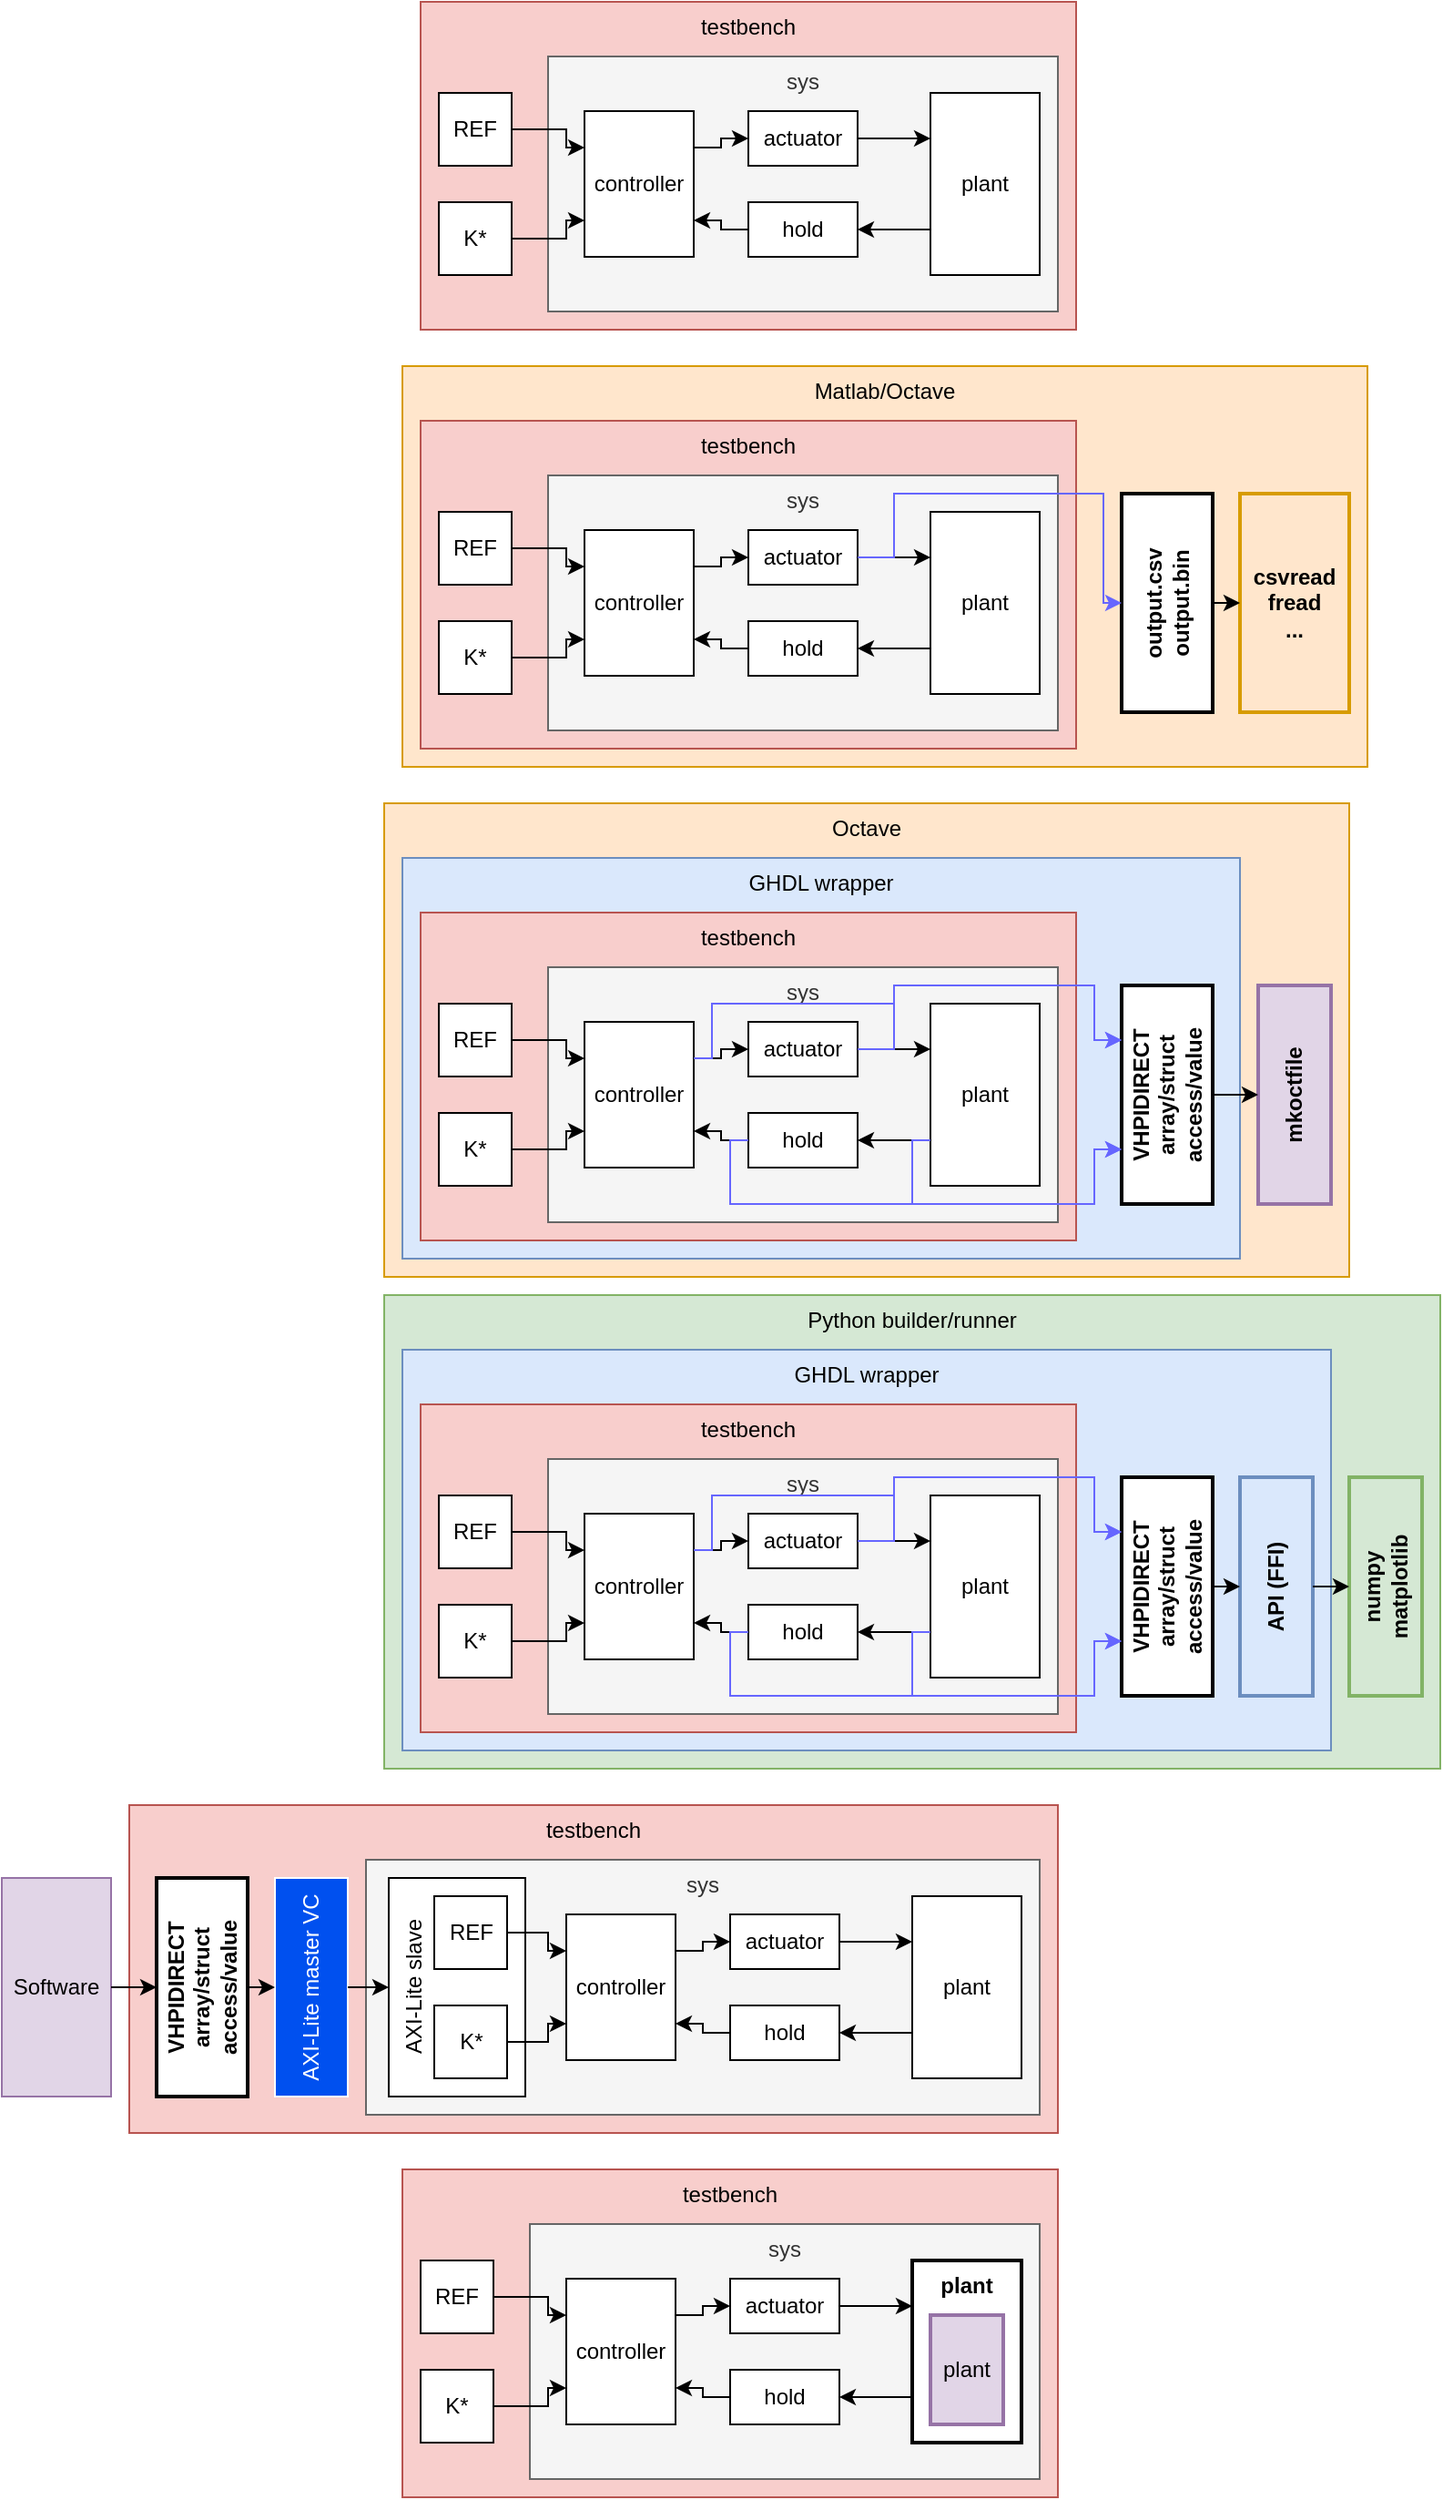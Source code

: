 <mxfile version="13.5.7" type="device"><diagram id="fZmHwKlWuohWxSdvUT6_" name="Page-1"><mxGraphModel dx="1278" dy="948" grid="1" gridSize="10" guides="1" tooltips="1" connect="1" arrows="1" fold="1" page="1" pageScale="1" pageWidth="3300" pageHeight="4681" math="0" shadow="0"><root><mxCell id="0"/><mxCell id="1" parent="0"/><mxCell id="C1Yb68IdnfB-4pgt3p5I-60" value="Python builder/runner" style="rounded=0;whiteSpace=wrap;html=1;verticalAlign=top;fillColor=#d5e8d4;strokeColor=#82b366;" vertex="1" parent="1"><mxGeometry x="750" y="1410" width="580" height="260" as="geometry"/></mxCell><mxCell id="C1Yb68IdnfB-4pgt3p5I-118" value="GHDL wrapper" style="rounded=0;whiteSpace=wrap;html=1;verticalAlign=top;strokeColor=#6c8ebf;fillColor=#dae8fc;" vertex="1" parent="1"><mxGeometry x="760" y="1440" width="510" height="220" as="geometry"/></mxCell><mxCell id="C1Yb68IdnfB-4pgt3p5I-93" value="Octave" style="rounded=0;whiteSpace=wrap;html=1;verticalAlign=top;fillColor=#ffe6cc;strokeColor=#d79b00;" vertex="1" parent="1"><mxGeometry x="750" y="1140" width="530" height="260" as="geometry"/></mxCell><mxCell id="C1Yb68IdnfB-4pgt3p5I-117" value="GHDL wrapper" style="rounded=0;whiteSpace=wrap;html=1;verticalAlign=top;strokeColor=#6c8ebf;fillColor=#dae8fc;" vertex="1" parent="1"><mxGeometry x="760" y="1170" width="460" height="220" as="geometry"/></mxCell><mxCell id="C1Yb68IdnfB-4pgt3p5I-87" value="Matlab/Octave" style="rounded=0;whiteSpace=wrap;html=1;verticalAlign=top;fillColor=#ffe6cc;strokeColor=#d79b00;" vertex="1" parent="1"><mxGeometry x="760" y="900" width="530" height="220" as="geometry"/></mxCell><mxCell id="C1Yb68IdnfB-4pgt3p5I-21" value="testbench" style="rounded=0;whiteSpace=wrap;html=1;verticalAlign=top;fillColor=#f8cecc;strokeColor=#b85450;" vertex="1" parent="1"><mxGeometry x="610" y="1690" width="510" height="180" as="geometry"/></mxCell><mxCell id="C1Yb68IdnfB-4pgt3p5I-22" value="sys" style="rounded=0;whiteSpace=wrap;html=1;verticalAlign=top;fillColor=#f5f5f5;strokeColor=#666666;fontColor=#333333;" vertex="1" parent="1"><mxGeometry x="740" y="1720" width="370" height="140" as="geometry"/></mxCell><mxCell id="C1Yb68IdnfB-4pgt3p5I-39" value="AXI-Lite slave" style="rounded=0;whiteSpace=wrap;html=1;verticalAlign=top;rotation=-90;" vertex="1" parent="1"><mxGeometry x="730" y="1752.5" width="120" height="75" as="geometry"/></mxCell><mxCell id="LboOUNljfXC77hgg5F2r-2" value="testbench" style="rounded=0;whiteSpace=wrap;html=1;verticalAlign=top;fillColor=#f8cecc;strokeColor=#b85450;" parent="1" vertex="1"><mxGeometry x="770" y="700" width="360" height="180" as="geometry"/></mxCell><mxCell id="LboOUNljfXC77hgg5F2r-1" value="sys" style="rounded=0;whiteSpace=wrap;html=1;verticalAlign=top;fillColor=#f5f5f5;strokeColor=#666666;fontColor=#333333;" parent="1" vertex="1"><mxGeometry x="840" y="730" width="280" height="140" as="geometry"/></mxCell><mxCell id="zNahxowcO4kglSPRLl7c-1" value="actuator" style="rounded=0;whiteSpace=wrap;html=1;verticalAlign=middle;" parent="1" vertex="1"><mxGeometry x="950" y="760" width="60" height="30" as="geometry"/></mxCell><mxCell id="zNahxowcO4kglSPRLl7c-2" value="hold" style="rounded=0;whiteSpace=wrap;html=1;verticalAlign=middle;" parent="1" vertex="1"><mxGeometry x="950" y="810" width="60" height="30" as="geometry"/></mxCell><mxCell id="zNahxowcO4kglSPRLl7c-3" value="plant" style="rounded=0;whiteSpace=wrap;html=1;verticalAlign=middle;" parent="1" vertex="1"><mxGeometry x="1050" y="750" width="60" height="100" as="geometry"/></mxCell><mxCell id="zNahxowcO4kglSPRLl7c-4" value="controller" style="rounded=0;whiteSpace=wrap;html=1;verticalAlign=middle;" parent="1" vertex="1"><mxGeometry x="860" y="760" width="60" height="80" as="geometry"/></mxCell><mxCell id="zNahxowcO4kglSPRLl7c-5" value="" style="endArrow=classic;html=1;fontColor=#000000;exitX=1;exitY=0.25;exitDx=0;exitDy=0;entryX=0;entryY=0.5;entryDx=0;entryDy=0;strokeColor=#000000;rounded=0;edgeStyle=orthogonalEdgeStyle;" parent="1" source="zNahxowcO4kglSPRLl7c-4" target="zNahxowcO4kglSPRLl7c-1" edge="1"><mxGeometry width="50" height="50" relative="1" as="geometry"><mxPoint x="710" y="985" as="sourcePoint"/><mxPoint x="672" y="985" as="targetPoint"/></mxGeometry></mxCell><mxCell id="zNahxowcO4kglSPRLl7c-6" value="" style="endArrow=classic;html=1;fontColor=#000000;exitX=0;exitY=0.5;exitDx=0;exitDy=0;entryX=1;entryY=0.75;entryDx=0;entryDy=0;strokeColor=#000000;edgeStyle=orthogonalEdgeStyle;rounded=0;" parent="1" source="zNahxowcO4kglSPRLl7c-2" target="zNahxowcO4kglSPRLl7c-4" edge="1"><mxGeometry width="50" height="50" relative="1" as="geometry"><mxPoint x="939" y="795" as="sourcePoint"/><mxPoint x="960" y="790" as="targetPoint"/></mxGeometry></mxCell><mxCell id="zNahxowcO4kglSPRLl7c-7" value="" style="endArrow=classic;html=1;fontColor=#000000;exitX=1;exitY=0.5;exitDx=0;exitDy=0;entryX=0;entryY=0.25;entryDx=0;entryDy=0;strokeColor=#000000;rounded=0;edgeStyle=orthogonalEdgeStyle;" parent="1" source="zNahxowcO4kglSPRLl7c-1" target="zNahxowcO4kglSPRLl7c-3" edge="1"><mxGeometry width="50" height="50" relative="1" as="geometry"><mxPoint x="960" y="850" as="sourcePoint"/><mxPoint x="939" y="845" as="targetPoint"/></mxGeometry></mxCell><mxCell id="zNahxowcO4kglSPRLl7c-8" value="" style="endArrow=classic;html=1;fontColor=#000000;exitX=0;exitY=0.75;exitDx=0;exitDy=0;entryX=1;entryY=0.5;entryDx=0;entryDy=0;strokeColor=#000000;rounded=0;edgeStyle=orthogonalEdgeStyle;" parent="1" source="zNahxowcO4kglSPRLl7c-3" target="zNahxowcO4kglSPRLl7c-2" edge="1"><mxGeometry width="50" height="50" relative="1" as="geometry"><mxPoint x="1039" y="790" as="sourcePoint"/><mxPoint x="1059" y="795" as="targetPoint"/></mxGeometry></mxCell><mxCell id="zNahxowcO4kglSPRLl7c-9" value="REF" style="rounded=0;whiteSpace=wrap;html=1;verticalAlign=middle;" parent="1" vertex="1"><mxGeometry x="780" y="750" width="40" height="40" as="geometry"/></mxCell><mxCell id="zNahxowcO4kglSPRLl7c-10" value="" style="endArrow=classic;html=1;fontColor=#000000;exitX=1;exitY=0.5;exitDx=0;exitDy=0;entryX=0;entryY=0.25;entryDx=0;entryDy=0;strokeColor=#000000;edgeStyle=orthogonalEdgeStyle;rounded=0;" parent="1" source="zNahxowcO4kglSPRLl7c-9" target="zNahxowcO4kglSPRLl7c-4" edge="1"><mxGeometry width="50" height="50" relative="1" as="geometry"><mxPoint x="939" y="795" as="sourcePoint"/><mxPoint x="960" y="790" as="targetPoint"/><Array as="points"><mxPoint x="850" y="770"/><mxPoint x="850" y="780"/></Array></mxGeometry></mxCell><mxCell id="C1Yb68IdnfB-4pgt3p5I-1" value="K*" style="rounded=0;whiteSpace=wrap;html=1;verticalAlign=middle;" vertex="1" parent="1"><mxGeometry x="780" y="810" width="40" height="40" as="geometry"/></mxCell><mxCell id="C1Yb68IdnfB-4pgt3p5I-2" value="" style="endArrow=classic;html=1;fontColor=#000000;exitX=1;exitY=0.5;exitDx=0;exitDy=0;entryX=0;entryY=0.75;entryDx=0;entryDy=0;strokeColor=#000000;edgeStyle=orthogonalEdgeStyle;rounded=0;" edge="1" parent="1" source="C1Yb68IdnfB-4pgt3p5I-1" target="zNahxowcO4kglSPRLl7c-4"><mxGeometry width="50" height="50" relative="1" as="geometry"><mxPoint x="850.0" y="775" as="sourcePoint"/><mxPoint x="870.0" y="790" as="targetPoint"/><Array as="points"><mxPoint x="850" y="830"/><mxPoint x="850" y="820"/></Array></mxGeometry></mxCell><mxCell id="C1Yb68IdnfB-4pgt3p5I-4" value="testbench" style="rounded=0;whiteSpace=wrap;html=1;verticalAlign=top;fillColor=#f8cecc;strokeColor=#b85450;" vertex="1" parent="1"><mxGeometry x="760" y="1890" width="360" height="180" as="geometry"/></mxCell><mxCell id="C1Yb68IdnfB-4pgt3p5I-5" value="sys" style="rounded=0;whiteSpace=wrap;html=1;verticalAlign=top;fillColor=#f5f5f5;strokeColor=#666666;fontColor=#333333;" vertex="1" parent="1"><mxGeometry x="830" y="1920" width="280" height="140" as="geometry"/></mxCell><mxCell id="C1Yb68IdnfB-4pgt3p5I-6" value="actuator" style="rounded=0;whiteSpace=wrap;html=1;verticalAlign=middle;" vertex="1" parent="1"><mxGeometry x="940" y="1950" width="60" height="30" as="geometry"/></mxCell><mxCell id="C1Yb68IdnfB-4pgt3p5I-7" value="hold" style="rounded=0;whiteSpace=wrap;html=1;verticalAlign=middle;" vertex="1" parent="1"><mxGeometry x="940" y="2000" width="60" height="30" as="geometry"/></mxCell><mxCell id="C1Yb68IdnfB-4pgt3p5I-8" value="plant" style="rounded=0;whiteSpace=wrap;html=1;verticalAlign=top;strokeWidth=2;fontStyle=1" vertex="1" parent="1"><mxGeometry x="1040" y="1940" width="60" height="100" as="geometry"/></mxCell><mxCell id="C1Yb68IdnfB-4pgt3p5I-9" value="controller" style="rounded=0;whiteSpace=wrap;html=1;verticalAlign=middle;" vertex="1" parent="1"><mxGeometry x="850" y="1950" width="60" height="80" as="geometry"/></mxCell><mxCell id="C1Yb68IdnfB-4pgt3p5I-10" value="" style="endArrow=classic;html=1;fontColor=#000000;exitX=1;exitY=0.25;exitDx=0;exitDy=0;entryX=0;entryY=0.5;entryDx=0;entryDy=0;strokeColor=#000000;rounded=0;edgeStyle=orthogonalEdgeStyle;" edge="1" parent="1" source="C1Yb68IdnfB-4pgt3p5I-9" target="C1Yb68IdnfB-4pgt3p5I-6"><mxGeometry width="50" height="50" relative="1" as="geometry"><mxPoint x="700" y="2175" as="sourcePoint"/><mxPoint x="662" y="2175" as="targetPoint"/></mxGeometry></mxCell><mxCell id="C1Yb68IdnfB-4pgt3p5I-11" value="" style="endArrow=classic;html=1;fontColor=#000000;exitX=0;exitY=0.5;exitDx=0;exitDy=0;entryX=1;entryY=0.75;entryDx=0;entryDy=0;strokeColor=#000000;edgeStyle=orthogonalEdgeStyle;rounded=0;" edge="1" parent="1" source="C1Yb68IdnfB-4pgt3p5I-7" target="C1Yb68IdnfB-4pgt3p5I-9"><mxGeometry width="50" height="50" relative="1" as="geometry"><mxPoint x="929" y="1985" as="sourcePoint"/><mxPoint x="950" y="1980" as="targetPoint"/></mxGeometry></mxCell><mxCell id="C1Yb68IdnfB-4pgt3p5I-12" value="" style="endArrow=classic;html=1;fontColor=#000000;exitX=1;exitY=0.5;exitDx=0;exitDy=0;entryX=0;entryY=0.25;entryDx=0;entryDy=0;strokeColor=#000000;rounded=0;" edge="1" parent="1" source="C1Yb68IdnfB-4pgt3p5I-6" target="C1Yb68IdnfB-4pgt3p5I-8"><mxGeometry width="50" height="50" relative="1" as="geometry"><mxPoint x="950" y="2040" as="sourcePoint"/><mxPoint x="929" y="2035" as="targetPoint"/></mxGeometry></mxCell><mxCell id="C1Yb68IdnfB-4pgt3p5I-13" value="" style="endArrow=classic;html=1;fontColor=#000000;exitX=0;exitY=0.75;exitDx=0;exitDy=0;entryX=1;entryY=0.5;entryDx=0;entryDy=0;strokeColor=#000000;rounded=0;" edge="1" parent="1" source="C1Yb68IdnfB-4pgt3p5I-8" target="C1Yb68IdnfB-4pgt3p5I-7"><mxGeometry width="50" height="50" relative="1" as="geometry"><mxPoint x="1029" y="1980" as="sourcePoint"/><mxPoint x="1049" y="1985" as="targetPoint"/></mxGeometry></mxCell><mxCell id="C1Yb68IdnfB-4pgt3p5I-14" value="REF" style="rounded=0;whiteSpace=wrap;html=1;verticalAlign=middle;" vertex="1" parent="1"><mxGeometry x="770" y="1940" width="40" height="40" as="geometry"/></mxCell><mxCell id="C1Yb68IdnfB-4pgt3p5I-15" value="" style="endArrow=classic;html=1;fontColor=#000000;exitX=1;exitY=0.5;exitDx=0;exitDy=0;entryX=0;entryY=0.25;entryDx=0;entryDy=0;strokeColor=#000000;edgeStyle=orthogonalEdgeStyle;rounded=0;" edge="1" parent="1" source="C1Yb68IdnfB-4pgt3p5I-14" target="C1Yb68IdnfB-4pgt3p5I-9"><mxGeometry width="50" height="50" relative="1" as="geometry"><mxPoint x="929" y="1985" as="sourcePoint"/><mxPoint x="950" y="1980" as="targetPoint"/><Array as="points"><mxPoint x="840" y="1960"/><mxPoint x="840" y="1970"/></Array></mxGeometry></mxCell><mxCell id="C1Yb68IdnfB-4pgt3p5I-17" value="K*" style="rounded=0;whiteSpace=wrap;html=1;verticalAlign=middle;" vertex="1" parent="1"><mxGeometry x="770" y="2000" width="40" height="40" as="geometry"/></mxCell><mxCell id="C1Yb68IdnfB-4pgt3p5I-18" value="" style="endArrow=classic;html=1;fontColor=#000000;exitX=1;exitY=0.5;exitDx=0;exitDy=0;entryX=0;entryY=0.75;entryDx=0;entryDy=0;strokeColor=#000000;edgeStyle=orthogonalEdgeStyle;rounded=0;" edge="1" parent="1" source="C1Yb68IdnfB-4pgt3p5I-17" target="C1Yb68IdnfB-4pgt3p5I-9"><mxGeometry width="50" height="50" relative="1" as="geometry"><mxPoint x="840.0" y="1965" as="sourcePoint"/><mxPoint x="860.0" y="1980" as="targetPoint"/><Array as="points"><mxPoint x="840" y="2020"/><mxPoint x="840" y="2010"/></Array></mxGeometry></mxCell><mxCell id="C1Yb68IdnfB-4pgt3p5I-20" value="plant" style="rounded=0;whiteSpace=wrap;html=1;verticalAlign=middle;strokeWidth=2;fontStyle=0;fillColor=#e1d5e7;strokeColor=#9673a6;" vertex="1" parent="1"><mxGeometry x="1050" y="1970" width="40" height="60" as="geometry"/></mxCell><mxCell id="C1Yb68IdnfB-4pgt3p5I-23" value="actuator" style="rounded=0;whiteSpace=wrap;html=1;verticalAlign=middle;" vertex="1" parent="1"><mxGeometry x="940" y="1750" width="60" height="30" as="geometry"/></mxCell><mxCell id="C1Yb68IdnfB-4pgt3p5I-24" value="hold" style="rounded=0;whiteSpace=wrap;html=1;verticalAlign=middle;" vertex="1" parent="1"><mxGeometry x="940" y="1800" width="60" height="30" as="geometry"/></mxCell><mxCell id="C1Yb68IdnfB-4pgt3p5I-25" value="plant" style="rounded=0;whiteSpace=wrap;html=1;verticalAlign=middle;strokeWidth=1;fontStyle=0" vertex="1" parent="1"><mxGeometry x="1040" y="1740" width="60" height="100" as="geometry"/></mxCell><mxCell id="C1Yb68IdnfB-4pgt3p5I-26" value="controller" style="rounded=0;whiteSpace=wrap;html=1;verticalAlign=middle;" vertex="1" parent="1"><mxGeometry x="850" y="1750" width="60" height="80" as="geometry"/></mxCell><mxCell id="C1Yb68IdnfB-4pgt3p5I-27" value="" style="endArrow=classic;html=1;fontColor=#000000;exitX=1;exitY=0.25;exitDx=0;exitDy=0;entryX=0;entryY=0.5;entryDx=0;entryDy=0;strokeColor=#000000;rounded=0;edgeStyle=orthogonalEdgeStyle;" edge="1" parent="1" source="C1Yb68IdnfB-4pgt3p5I-26" target="C1Yb68IdnfB-4pgt3p5I-23"><mxGeometry width="50" height="50" relative="1" as="geometry"><mxPoint x="700" y="1975" as="sourcePoint"/><mxPoint x="662" y="1975" as="targetPoint"/></mxGeometry></mxCell><mxCell id="C1Yb68IdnfB-4pgt3p5I-28" value="" style="endArrow=classic;html=1;fontColor=#000000;exitX=0;exitY=0.5;exitDx=0;exitDy=0;entryX=1;entryY=0.75;entryDx=0;entryDy=0;strokeColor=#000000;edgeStyle=orthogonalEdgeStyle;rounded=0;" edge="1" parent="1" source="C1Yb68IdnfB-4pgt3p5I-24" target="C1Yb68IdnfB-4pgt3p5I-26"><mxGeometry width="50" height="50" relative="1" as="geometry"><mxPoint x="929" y="1785" as="sourcePoint"/><mxPoint x="950" y="1780" as="targetPoint"/></mxGeometry></mxCell><mxCell id="C1Yb68IdnfB-4pgt3p5I-29" value="" style="endArrow=classic;html=1;fontColor=#000000;exitX=1;exitY=0.5;exitDx=0;exitDy=0;entryX=0;entryY=0.25;entryDx=0;entryDy=0;strokeColor=#000000;rounded=0;edgeStyle=orthogonalEdgeStyle;" edge="1" parent="1" source="C1Yb68IdnfB-4pgt3p5I-23" target="C1Yb68IdnfB-4pgt3p5I-25"><mxGeometry width="50" height="50" relative="1" as="geometry"><mxPoint x="950" y="1840" as="sourcePoint"/><mxPoint x="929" y="1835" as="targetPoint"/></mxGeometry></mxCell><mxCell id="C1Yb68IdnfB-4pgt3p5I-30" value="" style="endArrow=classic;html=1;fontColor=#000000;exitX=0;exitY=0.75;exitDx=0;exitDy=0;entryX=1;entryY=0.5;entryDx=0;entryDy=0;strokeColor=#000000;rounded=0;edgeStyle=orthogonalEdgeStyle;" edge="1" parent="1" source="C1Yb68IdnfB-4pgt3p5I-25" target="C1Yb68IdnfB-4pgt3p5I-24"><mxGeometry width="50" height="50" relative="1" as="geometry"><mxPoint x="1029" y="1780" as="sourcePoint"/><mxPoint x="1049" y="1785" as="targetPoint"/></mxGeometry></mxCell><mxCell id="C1Yb68IdnfB-4pgt3p5I-31" value="REF" style="rounded=0;whiteSpace=wrap;html=1;verticalAlign=middle;" vertex="1" parent="1"><mxGeometry x="777.5" y="1740" width="40" height="40" as="geometry"/></mxCell><mxCell id="C1Yb68IdnfB-4pgt3p5I-32" value="" style="endArrow=classic;html=1;fontColor=#000000;exitX=1;exitY=0.5;exitDx=0;exitDy=0;entryX=0;entryY=0.25;entryDx=0;entryDy=0;strokeColor=#000000;edgeStyle=orthogonalEdgeStyle;rounded=0;" edge="1" parent="1" source="C1Yb68IdnfB-4pgt3p5I-31" target="C1Yb68IdnfB-4pgt3p5I-26"><mxGeometry width="50" height="50" relative="1" as="geometry"><mxPoint x="929" y="1785" as="sourcePoint"/><mxPoint x="950" y="1780" as="targetPoint"/><Array as="points"><mxPoint x="840" y="1760"/><mxPoint x="840" y="1770"/></Array></mxGeometry></mxCell><mxCell id="C1Yb68IdnfB-4pgt3p5I-34" value="K*" style="rounded=0;whiteSpace=wrap;html=1;verticalAlign=middle;" vertex="1" parent="1"><mxGeometry x="777.5" y="1800" width="40" height="40" as="geometry"/></mxCell><mxCell id="C1Yb68IdnfB-4pgt3p5I-35" value="" style="endArrow=classic;html=1;fontColor=#000000;exitX=1;exitY=0.5;exitDx=0;exitDy=0;entryX=0;entryY=0.75;entryDx=0;entryDy=0;strokeColor=#000000;edgeStyle=orthogonalEdgeStyle;rounded=0;" edge="1" parent="1" source="C1Yb68IdnfB-4pgt3p5I-34" target="C1Yb68IdnfB-4pgt3p5I-26"><mxGeometry width="50" height="50" relative="1" as="geometry"><mxPoint x="840.0" y="1765" as="sourcePoint"/><mxPoint x="860.0" y="1780" as="targetPoint"/><Array as="points"><mxPoint x="840" y="1820"/><mxPoint x="840" y="1810"/></Array></mxGeometry></mxCell><mxCell id="C1Yb68IdnfB-4pgt3p5I-38" value="AXI-Lite master VC" style="rounded=0;whiteSpace=wrap;html=1;verticalAlign=middle;fillColor=#0050ef;fontColor=#ffffff;strokeColor=#FFFFFF;rotation=-90;" vertex="1" parent="1"><mxGeometry x="650" y="1770" width="120" height="40" as="geometry"/></mxCell><mxCell id="C1Yb68IdnfB-4pgt3p5I-40" value="" style="endArrow=classic;html=1;fontColor=#000000;exitX=0.5;exitY=1;exitDx=0;exitDy=0;strokeColor=#000000;rounded=0;entryX=0.5;entryY=0;entryDx=0;entryDy=0;" edge="1" parent="1" source="C1Yb68IdnfB-4pgt3p5I-38" target="C1Yb68IdnfB-4pgt3p5I-39"><mxGeometry width="50" height="50" relative="1" as="geometry"><mxPoint x="1010" y="1775.0" as="sourcePoint"/><mxPoint x="750" y="1790" as="targetPoint"/></mxGeometry></mxCell><mxCell id="C1Yb68IdnfB-4pgt3p5I-41" value="Software" style="rounded=0;whiteSpace=wrap;html=1;verticalAlign=middle;strokeWidth=1;fontStyle=0;fillColor=#e1d5e7;strokeColor=#9673a6;" vertex="1" parent="1"><mxGeometry x="540" y="1730" width="60" height="120" as="geometry"/></mxCell><mxCell id="C1Yb68IdnfB-4pgt3p5I-43" value="VHPIDIRECT array/struct access/value" style="rounded=0;whiteSpace=wrap;html=1;verticalAlign=middle;rotation=-90;strokeWidth=2;fontStyle=1" vertex="1" parent="1"><mxGeometry x="590" y="1765" width="120" height="50" as="geometry"/></mxCell><mxCell id="C1Yb68IdnfB-4pgt3p5I-44" value="" style="endArrow=classic;html=1;fontColor=#000000;exitX=0.5;exitY=1;exitDx=0;exitDy=0;strokeColor=#000000;rounded=0;entryX=0.5;entryY=0;entryDx=0;entryDy=0;" edge="1" parent="1" source="C1Yb68IdnfB-4pgt3p5I-43" target="C1Yb68IdnfB-4pgt3p5I-38"><mxGeometry width="50" height="50" relative="1" as="geometry"><mxPoint x="740" y="1800" as="sourcePoint"/><mxPoint x="700" y="1790" as="targetPoint"/></mxGeometry></mxCell><mxCell id="C1Yb68IdnfB-4pgt3p5I-45" value="" style="endArrow=classic;html=1;fontColor=#000000;exitX=1;exitY=0.5;exitDx=0;exitDy=0;strokeColor=#000000;rounded=0;entryX=0.5;entryY=0;entryDx=0;entryDy=0;" edge="1" parent="1" source="C1Yb68IdnfB-4pgt3p5I-41" target="C1Yb68IdnfB-4pgt3p5I-43"><mxGeometry width="50" height="50" relative="1" as="geometry"><mxPoint x="685" y="1800" as="sourcePoint"/><mxPoint x="700" y="1800" as="targetPoint"/></mxGeometry></mxCell><mxCell id="C1Yb68IdnfB-4pgt3p5I-46" value="testbench" style="rounded=0;whiteSpace=wrap;html=1;verticalAlign=top;fillColor=#f8cecc;strokeColor=#b85450;" vertex="1" parent="1"><mxGeometry x="770" y="1470" width="360" height="180" as="geometry"/></mxCell><mxCell id="C1Yb68IdnfB-4pgt3p5I-47" value="sys" style="rounded=0;whiteSpace=wrap;html=1;verticalAlign=top;fillColor=#f5f5f5;strokeColor=#666666;fontColor=#333333;" vertex="1" parent="1"><mxGeometry x="840" y="1500" width="280" height="140" as="geometry"/></mxCell><mxCell id="C1Yb68IdnfB-4pgt3p5I-48" value="actuator" style="rounded=0;whiteSpace=wrap;html=1;verticalAlign=middle;" vertex="1" parent="1"><mxGeometry x="950" y="1530" width="60" height="30" as="geometry"/></mxCell><mxCell id="C1Yb68IdnfB-4pgt3p5I-49" value="hold" style="rounded=0;whiteSpace=wrap;html=1;verticalAlign=middle;" vertex="1" parent="1"><mxGeometry x="950" y="1580" width="60" height="30" as="geometry"/></mxCell><mxCell id="C1Yb68IdnfB-4pgt3p5I-50" value="plant" style="rounded=0;whiteSpace=wrap;html=1;verticalAlign=middle;" vertex="1" parent="1"><mxGeometry x="1050" y="1520" width="60" height="100" as="geometry"/></mxCell><mxCell id="C1Yb68IdnfB-4pgt3p5I-51" value="controller" style="rounded=0;whiteSpace=wrap;html=1;verticalAlign=middle;" vertex="1" parent="1"><mxGeometry x="860" y="1530" width="60" height="80" as="geometry"/></mxCell><mxCell id="C1Yb68IdnfB-4pgt3p5I-52" value="" style="endArrow=classic;html=1;fontColor=#000000;exitX=1;exitY=0.25;exitDx=0;exitDy=0;entryX=0;entryY=0.5;entryDx=0;entryDy=0;strokeColor=#000000;rounded=0;edgeStyle=orthogonalEdgeStyle;" edge="1" parent="1" source="C1Yb68IdnfB-4pgt3p5I-51" target="C1Yb68IdnfB-4pgt3p5I-48"><mxGeometry width="50" height="50" relative="1" as="geometry"><mxPoint x="710" y="1755" as="sourcePoint"/><mxPoint x="672" y="1755" as="targetPoint"/></mxGeometry></mxCell><mxCell id="C1Yb68IdnfB-4pgt3p5I-53" value="" style="endArrow=classic;html=1;fontColor=#000000;exitX=0;exitY=0.5;exitDx=0;exitDy=0;entryX=1;entryY=0.75;entryDx=0;entryDy=0;strokeColor=#000000;edgeStyle=orthogonalEdgeStyle;rounded=0;" edge="1" parent="1" source="C1Yb68IdnfB-4pgt3p5I-49" target="C1Yb68IdnfB-4pgt3p5I-51"><mxGeometry width="50" height="50" relative="1" as="geometry"><mxPoint x="939" y="1565" as="sourcePoint"/><mxPoint x="960" y="1560" as="targetPoint"/></mxGeometry></mxCell><mxCell id="C1Yb68IdnfB-4pgt3p5I-54" value="" style="endArrow=classic;html=1;fontColor=#000000;exitX=1;exitY=0.5;exitDx=0;exitDy=0;entryX=0;entryY=0.25;entryDx=0;entryDy=0;strokeColor=#000000;rounded=0;edgeStyle=orthogonalEdgeStyle;" edge="1" parent="1" source="C1Yb68IdnfB-4pgt3p5I-48" target="C1Yb68IdnfB-4pgt3p5I-50"><mxGeometry width="50" height="50" relative="1" as="geometry"><mxPoint x="960" y="1620" as="sourcePoint"/><mxPoint x="939" y="1615" as="targetPoint"/></mxGeometry></mxCell><mxCell id="C1Yb68IdnfB-4pgt3p5I-55" value="" style="endArrow=classic;html=1;fontColor=#000000;exitX=0;exitY=0.75;exitDx=0;exitDy=0;entryX=1;entryY=0.5;entryDx=0;entryDy=0;strokeColor=#000000;rounded=0;edgeStyle=orthogonalEdgeStyle;" edge="1" parent="1" source="C1Yb68IdnfB-4pgt3p5I-50" target="C1Yb68IdnfB-4pgt3p5I-49"><mxGeometry width="50" height="50" relative="1" as="geometry"><mxPoint x="1039" y="1560" as="sourcePoint"/><mxPoint x="1059" y="1565" as="targetPoint"/></mxGeometry></mxCell><mxCell id="C1Yb68IdnfB-4pgt3p5I-56" value="REF" style="rounded=0;whiteSpace=wrap;html=1;verticalAlign=middle;" vertex="1" parent="1"><mxGeometry x="780" y="1520" width="40" height="40" as="geometry"/></mxCell><mxCell id="C1Yb68IdnfB-4pgt3p5I-57" value="" style="endArrow=classic;html=1;fontColor=#000000;exitX=1;exitY=0.5;exitDx=0;exitDy=0;entryX=0;entryY=0.25;entryDx=0;entryDy=0;strokeColor=#000000;edgeStyle=orthogonalEdgeStyle;rounded=0;" edge="1" parent="1" source="C1Yb68IdnfB-4pgt3p5I-56" target="C1Yb68IdnfB-4pgt3p5I-51"><mxGeometry width="50" height="50" relative="1" as="geometry"><mxPoint x="939" y="1565" as="sourcePoint"/><mxPoint x="960" y="1560" as="targetPoint"/><Array as="points"><mxPoint x="850" y="1540"/><mxPoint x="850" y="1550"/></Array></mxGeometry></mxCell><mxCell id="C1Yb68IdnfB-4pgt3p5I-58" value="K*" style="rounded=0;whiteSpace=wrap;html=1;verticalAlign=middle;" vertex="1" parent="1"><mxGeometry x="780" y="1580" width="40" height="40" as="geometry"/></mxCell><mxCell id="C1Yb68IdnfB-4pgt3p5I-59" value="" style="endArrow=classic;html=1;fontColor=#000000;exitX=1;exitY=0.5;exitDx=0;exitDy=0;entryX=0;entryY=0.75;entryDx=0;entryDy=0;strokeColor=#000000;edgeStyle=orthogonalEdgeStyle;rounded=0;" edge="1" parent="1" source="C1Yb68IdnfB-4pgt3p5I-58" target="C1Yb68IdnfB-4pgt3p5I-51"><mxGeometry width="50" height="50" relative="1" as="geometry"><mxPoint x="850.0" y="1545" as="sourcePoint"/><mxPoint x="870.0" y="1560" as="targetPoint"/><Array as="points"><mxPoint x="850" y="1600"/><mxPoint x="850" y="1590"/></Array></mxGeometry></mxCell><mxCell id="C1Yb68IdnfB-4pgt3p5I-63" value="numpy&lt;br&gt;matplotlib" style="rounded=0;whiteSpace=wrap;html=1;verticalAlign=middle;fillColor=#d5e8d4;strokeColor=#82b366;rotation=-90;fontStyle=1;strokeWidth=2;" vertex="1" parent="1"><mxGeometry x="1240" y="1550" width="120" height="40" as="geometry"/></mxCell><mxCell id="C1Yb68IdnfB-4pgt3p5I-64" value="VHPIDIRECT array/struct access/value" style="rounded=0;whiteSpace=wrap;html=1;verticalAlign=middle;rotation=-90;strokeWidth=2;fontStyle=1" vertex="1" parent="1"><mxGeometry x="1120" y="1545" width="120" height="50" as="geometry"/></mxCell><mxCell id="C1Yb68IdnfB-4pgt3p5I-66" value="API (FFI)" style="rounded=0;whiteSpace=wrap;html=1;verticalAlign=middle;fillColor=#dae8fc;strokeColor=#6c8ebf;rotation=-90;fontStyle=1;strokeWidth=2;" vertex="1" parent="1"><mxGeometry x="1180" y="1550" width="120" height="40" as="geometry"/></mxCell><mxCell id="C1Yb68IdnfB-4pgt3p5I-67" value="" style="endArrow=classic;html=1;fontColor=#000000;exitX=0;exitY=0.75;exitDx=0;exitDy=0;entryX=0.25;entryY=0;entryDx=0;entryDy=0;rounded=0;edgeStyle=orthogonalEdgeStyle;strokeColor=#6666FF;" edge="1" parent="1" source="C1Yb68IdnfB-4pgt3p5I-50" target="C1Yb68IdnfB-4pgt3p5I-64"><mxGeometry width="50" height="50" relative="1" as="geometry"><mxPoint x="1060" y="1605" as="sourcePoint"/><mxPoint x="1020" y="1605" as="targetPoint"/><Array as="points"><mxPoint x="1040" y="1595"/><mxPoint x="1040" y="1630"/><mxPoint x="1140" y="1630"/><mxPoint x="1140" y="1600"/></Array></mxGeometry></mxCell><mxCell id="C1Yb68IdnfB-4pgt3p5I-68" value="" style="endArrow=classic;html=1;fontColor=#000000;exitX=1;exitY=0.5;exitDx=0;exitDy=0;entryX=0.75;entryY=0;entryDx=0;entryDy=0;rounded=0;edgeStyle=orthogonalEdgeStyle;strokeColor=#6666FF;" edge="1" parent="1" source="C1Yb68IdnfB-4pgt3p5I-48" target="C1Yb68IdnfB-4pgt3p5I-64"><mxGeometry width="50" height="50" relative="1" as="geometry"><mxPoint x="1060" y="1605" as="sourcePoint"/><mxPoint x="1165" y="1580" as="targetPoint"/><Array as="points"><mxPoint x="1030" y="1545"/><mxPoint x="1030" y="1510"/><mxPoint x="1140" y="1510"/><mxPoint x="1140" y="1540"/></Array></mxGeometry></mxCell><mxCell id="C1Yb68IdnfB-4pgt3p5I-69" value="" style="endArrow=classic;html=1;fontColor=#000000;exitX=0.5;exitY=1;exitDx=0;exitDy=0;entryX=0.5;entryY=0;entryDx=0;entryDy=0;strokeColor=#000000;rounded=0;" edge="1" parent="1" source="C1Yb68IdnfB-4pgt3p5I-64" target="C1Yb68IdnfB-4pgt3p5I-66"><mxGeometry width="50" height="50" relative="1" as="geometry"><mxPoint x="1060" y="1605" as="sourcePoint"/><mxPoint x="1020" y="1605" as="targetPoint"/></mxGeometry></mxCell><mxCell id="C1Yb68IdnfB-4pgt3p5I-70" value="" style="endArrow=classic;html=1;fontColor=#000000;exitX=0.5;exitY=1;exitDx=0;exitDy=0;entryX=0.5;entryY=0;entryDx=0;entryDy=0;strokeColor=#000000;rounded=0;" edge="1" parent="1" source="C1Yb68IdnfB-4pgt3p5I-66" target="C1Yb68IdnfB-4pgt3p5I-63"><mxGeometry width="50" height="50" relative="1" as="geometry"><mxPoint x="1215" y="1580" as="sourcePoint"/><mxPoint x="1230" y="1580" as="targetPoint"/></mxGeometry></mxCell><mxCell id="C1Yb68IdnfB-4pgt3p5I-71" value="" style="endArrow=classic;html=1;fontColor=#000000;exitX=1;exitY=0.25;exitDx=0;exitDy=0;entryX=0.75;entryY=0;entryDx=0;entryDy=0;rounded=0;edgeStyle=orthogonalEdgeStyle;strokeColor=#6666FF;" edge="1" parent="1" source="C1Yb68IdnfB-4pgt3p5I-51" target="C1Yb68IdnfB-4pgt3p5I-64"><mxGeometry width="50" height="50" relative="1" as="geometry"><mxPoint x="1020" y="1555" as="sourcePoint"/><mxPoint x="1165" y="1550" as="targetPoint"/><Array as="points"><mxPoint x="930" y="1550"/><mxPoint x="930" y="1520"/><mxPoint x="1030" y="1520"/><mxPoint x="1030" y="1510"/><mxPoint x="1140" y="1510"/><mxPoint x="1140" y="1540"/></Array></mxGeometry></mxCell><mxCell id="C1Yb68IdnfB-4pgt3p5I-72" value="" style="endArrow=classic;html=1;fontColor=#000000;exitX=0;exitY=0.5;exitDx=0;exitDy=0;entryX=0.25;entryY=0;entryDx=0;entryDy=0;rounded=0;edgeStyle=orthogonalEdgeStyle;strokeColor=#6666FF;" edge="1" parent="1" source="C1Yb68IdnfB-4pgt3p5I-49" target="C1Yb68IdnfB-4pgt3p5I-64"><mxGeometry width="50" height="50" relative="1" as="geometry"><mxPoint x="1060" y="1605" as="sourcePoint"/><mxPoint x="1165" y="1610" as="targetPoint"/><Array as="points"><mxPoint x="940" y="1595"/><mxPoint x="940" y="1630"/><mxPoint x="1140" y="1630"/><mxPoint x="1140" y="1600"/></Array></mxGeometry></mxCell><mxCell id="C1Yb68IdnfB-4pgt3p5I-73" value="testbench" style="rounded=0;whiteSpace=wrap;html=1;verticalAlign=top;fillColor=#f8cecc;strokeColor=#b85450;" vertex="1" parent="1"><mxGeometry x="770" y="930" width="360" height="180" as="geometry"/></mxCell><mxCell id="C1Yb68IdnfB-4pgt3p5I-74" value="sys" style="rounded=0;whiteSpace=wrap;html=1;verticalAlign=top;fillColor=#f5f5f5;strokeColor=#666666;fontColor=#333333;" vertex="1" parent="1"><mxGeometry x="840" y="960" width="280" height="140" as="geometry"/></mxCell><mxCell id="C1Yb68IdnfB-4pgt3p5I-75" value="actuator" style="rounded=0;whiteSpace=wrap;html=1;verticalAlign=middle;" vertex="1" parent="1"><mxGeometry x="950" y="990" width="60" height="30" as="geometry"/></mxCell><mxCell id="C1Yb68IdnfB-4pgt3p5I-76" value="hold" style="rounded=0;whiteSpace=wrap;html=1;verticalAlign=middle;" vertex="1" parent="1"><mxGeometry x="950" y="1040" width="60" height="30" as="geometry"/></mxCell><mxCell id="C1Yb68IdnfB-4pgt3p5I-77" value="plant" style="rounded=0;whiteSpace=wrap;html=1;verticalAlign=middle;" vertex="1" parent="1"><mxGeometry x="1050" y="980" width="60" height="100" as="geometry"/></mxCell><mxCell id="C1Yb68IdnfB-4pgt3p5I-78" value="controller" style="rounded=0;whiteSpace=wrap;html=1;verticalAlign=middle;" vertex="1" parent="1"><mxGeometry x="860" y="990" width="60" height="80" as="geometry"/></mxCell><mxCell id="C1Yb68IdnfB-4pgt3p5I-79" value="" style="endArrow=classic;html=1;fontColor=#000000;exitX=1;exitY=0.25;exitDx=0;exitDy=0;entryX=0;entryY=0.5;entryDx=0;entryDy=0;strokeColor=#000000;rounded=0;edgeStyle=orthogonalEdgeStyle;" edge="1" parent="1" source="C1Yb68IdnfB-4pgt3p5I-78" target="C1Yb68IdnfB-4pgt3p5I-75"><mxGeometry width="50" height="50" relative="1" as="geometry"><mxPoint x="710" y="1215" as="sourcePoint"/><mxPoint x="672" y="1215" as="targetPoint"/></mxGeometry></mxCell><mxCell id="C1Yb68IdnfB-4pgt3p5I-80" value="" style="endArrow=classic;html=1;fontColor=#000000;exitX=0;exitY=0.5;exitDx=0;exitDy=0;entryX=1;entryY=0.75;entryDx=0;entryDy=0;strokeColor=#000000;edgeStyle=orthogonalEdgeStyle;rounded=0;" edge="1" parent="1" source="C1Yb68IdnfB-4pgt3p5I-76" target="C1Yb68IdnfB-4pgt3p5I-78"><mxGeometry width="50" height="50" relative="1" as="geometry"><mxPoint x="939" y="1025" as="sourcePoint"/><mxPoint x="960" y="1020" as="targetPoint"/></mxGeometry></mxCell><mxCell id="C1Yb68IdnfB-4pgt3p5I-81" value="" style="endArrow=classic;html=1;fontColor=#000000;exitX=1;exitY=0.5;exitDx=0;exitDy=0;entryX=0;entryY=0.25;entryDx=0;entryDy=0;strokeColor=#000000;rounded=0;edgeStyle=orthogonalEdgeStyle;" edge="1" parent="1" source="C1Yb68IdnfB-4pgt3p5I-75" target="C1Yb68IdnfB-4pgt3p5I-77"><mxGeometry width="50" height="50" relative="1" as="geometry"><mxPoint x="960" y="1080" as="sourcePoint"/><mxPoint x="939" y="1075" as="targetPoint"/></mxGeometry></mxCell><mxCell id="C1Yb68IdnfB-4pgt3p5I-82" value="" style="endArrow=classic;html=1;fontColor=#000000;exitX=0;exitY=0.75;exitDx=0;exitDy=0;entryX=1;entryY=0.5;entryDx=0;entryDy=0;strokeColor=#000000;rounded=0;edgeStyle=orthogonalEdgeStyle;" edge="1" parent="1" source="C1Yb68IdnfB-4pgt3p5I-77" target="C1Yb68IdnfB-4pgt3p5I-76"><mxGeometry width="50" height="50" relative="1" as="geometry"><mxPoint x="1039" y="1020" as="sourcePoint"/><mxPoint x="1059" y="1025" as="targetPoint"/></mxGeometry></mxCell><mxCell id="C1Yb68IdnfB-4pgt3p5I-83" value="REF" style="rounded=0;whiteSpace=wrap;html=1;verticalAlign=middle;" vertex="1" parent="1"><mxGeometry x="780" y="980" width="40" height="40" as="geometry"/></mxCell><mxCell id="C1Yb68IdnfB-4pgt3p5I-84" value="" style="endArrow=classic;html=1;fontColor=#000000;exitX=1;exitY=0.5;exitDx=0;exitDy=0;entryX=0;entryY=0.25;entryDx=0;entryDy=0;strokeColor=#000000;edgeStyle=orthogonalEdgeStyle;rounded=0;" edge="1" parent="1" source="C1Yb68IdnfB-4pgt3p5I-83" target="C1Yb68IdnfB-4pgt3p5I-78"><mxGeometry width="50" height="50" relative="1" as="geometry"><mxPoint x="939" y="1025" as="sourcePoint"/><mxPoint x="960" y="1020" as="targetPoint"/><Array as="points"><mxPoint x="850" y="1000"/><mxPoint x="850" y="1010"/></Array></mxGeometry></mxCell><mxCell id="C1Yb68IdnfB-4pgt3p5I-85" value="K*" style="rounded=0;whiteSpace=wrap;html=1;verticalAlign=middle;" vertex="1" parent="1"><mxGeometry x="780" y="1040" width="40" height="40" as="geometry"/></mxCell><mxCell id="C1Yb68IdnfB-4pgt3p5I-86" value="" style="endArrow=classic;html=1;fontColor=#000000;exitX=1;exitY=0.5;exitDx=0;exitDy=0;entryX=0;entryY=0.75;entryDx=0;entryDy=0;strokeColor=#000000;edgeStyle=orthogonalEdgeStyle;rounded=0;" edge="1" parent="1" source="C1Yb68IdnfB-4pgt3p5I-85" target="C1Yb68IdnfB-4pgt3p5I-78"><mxGeometry width="50" height="50" relative="1" as="geometry"><mxPoint x="850.0" y="1005" as="sourcePoint"/><mxPoint x="870.0" y="1020" as="targetPoint"/><Array as="points"><mxPoint x="850" y="1060"/><mxPoint x="850" y="1050"/></Array></mxGeometry></mxCell><mxCell id="C1Yb68IdnfB-4pgt3p5I-88" value="output.csv&lt;br&gt;output.bin" style="rounded=0;whiteSpace=wrap;html=1;verticalAlign=middle;rotation=-90;strokeWidth=2;fontStyle=1" vertex="1" parent="1"><mxGeometry x="1120" y="1005" width="120" height="50" as="geometry"/></mxCell><mxCell id="C1Yb68IdnfB-4pgt3p5I-90" value="csvread&lt;br&gt;fread&lt;br&gt;..." style="rounded=0;whiteSpace=wrap;html=1;verticalAlign=middle;fillColor=#ffe6cc;strokeColor=#d79b00;strokeWidth=2;fontStyle=1" vertex="1" parent="1"><mxGeometry x="1220" y="970" width="60" height="120" as="geometry"/></mxCell><mxCell id="C1Yb68IdnfB-4pgt3p5I-91" value="" style="endArrow=classic;html=1;rounded=0;edgeStyle=orthogonalEdgeStyle;exitX=1;exitY=0.5;exitDx=0;exitDy=0;entryX=0.5;entryY=0;entryDx=0;entryDy=0;fontColor=#6666FF;strokeColor=#6666FF;" edge="1" parent="1" source="C1Yb68IdnfB-4pgt3p5I-75" target="C1Yb68IdnfB-4pgt3p5I-88"><mxGeometry width="50" height="50" relative="1" as="geometry"><mxPoint x="1230" y="1220" as="sourcePoint"/><mxPoint x="1280" y="1230" as="targetPoint"/><Array as="points"><mxPoint x="1030" y="1005"/><mxPoint x="1030" y="970"/><mxPoint x="1145" y="970"/><mxPoint x="1145" y="1030"/></Array></mxGeometry></mxCell><mxCell id="C1Yb68IdnfB-4pgt3p5I-92" value="" style="endArrow=classic;html=1;fontColor=#000000;exitX=0.5;exitY=1;exitDx=0;exitDy=0;entryX=0;entryY=0.5;entryDx=0;entryDy=0;strokeColor=#000000;rounded=0;" edge="1" parent="1" source="C1Yb68IdnfB-4pgt3p5I-88" target="C1Yb68IdnfB-4pgt3p5I-90"><mxGeometry width="50" height="50" relative="1" as="geometry"><mxPoint x="1020" y="1215" as="sourcePoint"/><mxPoint x="1060" y="1215" as="targetPoint"/></mxGeometry></mxCell><mxCell id="C1Yb68IdnfB-4pgt3p5I-94" value="testbench" style="rounded=0;whiteSpace=wrap;html=1;verticalAlign=top;fillColor=#f8cecc;strokeColor=#b85450;" vertex="1" parent="1"><mxGeometry x="770" y="1200" width="360" height="180" as="geometry"/></mxCell><mxCell id="C1Yb68IdnfB-4pgt3p5I-95" value="sys" style="rounded=0;whiteSpace=wrap;html=1;verticalAlign=top;fillColor=#f5f5f5;strokeColor=#666666;fontColor=#333333;" vertex="1" parent="1"><mxGeometry x="840" y="1230" width="280" height="140" as="geometry"/></mxCell><mxCell id="C1Yb68IdnfB-4pgt3p5I-96" value="actuator" style="rounded=0;whiteSpace=wrap;html=1;verticalAlign=middle;" vertex="1" parent="1"><mxGeometry x="950" y="1260" width="60" height="30" as="geometry"/></mxCell><mxCell id="C1Yb68IdnfB-4pgt3p5I-97" value="hold" style="rounded=0;whiteSpace=wrap;html=1;verticalAlign=middle;" vertex="1" parent="1"><mxGeometry x="950" y="1310" width="60" height="30" as="geometry"/></mxCell><mxCell id="C1Yb68IdnfB-4pgt3p5I-98" value="plant" style="rounded=0;whiteSpace=wrap;html=1;verticalAlign=middle;" vertex="1" parent="1"><mxGeometry x="1050" y="1250" width="60" height="100" as="geometry"/></mxCell><mxCell id="C1Yb68IdnfB-4pgt3p5I-99" value="controller" style="rounded=0;whiteSpace=wrap;html=1;verticalAlign=middle;" vertex="1" parent="1"><mxGeometry x="860" y="1260" width="60" height="80" as="geometry"/></mxCell><mxCell id="C1Yb68IdnfB-4pgt3p5I-100" value="" style="endArrow=classic;html=1;fontColor=#000000;exitX=1;exitY=0.25;exitDx=0;exitDy=0;entryX=0;entryY=0.5;entryDx=0;entryDy=0;strokeColor=#000000;rounded=0;edgeStyle=orthogonalEdgeStyle;" edge="1" parent="1" source="C1Yb68IdnfB-4pgt3p5I-99" target="C1Yb68IdnfB-4pgt3p5I-96"><mxGeometry width="50" height="50" relative="1" as="geometry"><mxPoint x="710" y="1485" as="sourcePoint"/><mxPoint x="672" y="1485" as="targetPoint"/></mxGeometry></mxCell><mxCell id="C1Yb68IdnfB-4pgt3p5I-101" value="" style="endArrow=classic;html=1;fontColor=#000000;exitX=0;exitY=0.5;exitDx=0;exitDy=0;entryX=1;entryY=0.75;entryDx=0;entryDy=0;strokeColor=#000000;edgeStyle=orthogonalEdgeStyle;rounded=0;" edge="1" parent="1" source="C1Yb68IdnfB-4pgt3p5I-97" target="C1Yb68IdnfB-4pgt3p5I-99"><mxGeometry width="50" height="50" relative="1" as="geometry"><mxPoint x="939" y="1295" as="sourcePoint"/><mxPoint x="960" y="1290" as="targetPoint"/></mxGeometry></mxCell><mxCell id="C1Yb68IdnfB-4pgt3p5I-102" value="" style="endArrow=classic;html=1;fontColor=#000000;exitX=1;exitY=0.5;exitDx=0;exitDy=0;entryX=0;entryY=0.25;entryDx=0;entryDy=0;strokeColor=#000000;rounded=0;edgeStyle=orthogonalEdgeStyle;" edge="1" parent="1" source="C1Yb68IdnfB-4pgt3p5I-96" target="C1Yb68IdnfB-4pgt3p5I-98"><mxGeometry width="50" height="50" relative="1" as="geometry"><mxPoint x="960" y="1350" as="sourcePoint"/><mxPoint x="939" y="1345" as="targetPoint"/></mxGeometry></mxCell><mxCell id="C1Yb68IdnfB-4pgt3p5I-103" value="" style="endArrow=classic;html=1;fontColor=#000000;exitX=0;exitY=0.75;exitDx=0;exitDy=0;entryX=1;entryY=0.5;entryDx=0;entryDy=0;strokeColor=#000000;rounded=0;edgeStyle=orthogonalEdgeStyle;" edge="1" parent="1" source="C1Yb68IdnfB-4pgt3p5I-98" target="C1Yb68IdnfB-4pgt3p5I-97"><mxGeometry width="50" height="50" relative="1" as="geometry"><mxPoint x="1039" y="1290" as="sourcePoint"/><mxPoint x="1059" y="1295" as="targetPoint"/></mxGeometry></mxCell><mxCell id="C1Yb68IdnfB-4pgt3p5I-104" value="REF" style="rounded=0;whiteSpace=wrap;html=1;verticalAlign=middle;" vertex="1" parent="1"><mxGeometry x="780" y="1250" width="40" height="40" as="geometry"/></mxCell><mxCell id="C1Yb68IdnfB-4pgt3p5I-105" value="" style="endArrow=classic;html=1;fontColor=#000000;exitX=1;exitY=0.5;exitDx=0;exitDy=0;entryX=0;entryY=0.25;entryDx=0;entryDy=0;strokeColor=#000000;edgeStyle=orthogonalEdgeStyle;rounded=0;" edge="1" parent="1" source="C1Yb68IdnfB-4pgt3p5I-104" target="C1Yb68IdnfB-4pgt3p5I-99"><mxGeometry width="50" height="50" relative="1" as="geometry"><mxPoint x="939" y="1295" as="sourcePoint"/><mxPoint x="960" y="1290" as="targetPoint"/><Array as="points"><mxPoint x="850" y="1270"/><mxPoint x="850" y="1280"/></Array></mxGeometry></mxCell><mxCell id="C1Yb68IdnfB-4pgt3p5I-106" value="K*" style="rounded=0;whiteSpace=wrap;html=1;verticalAlign=middle;" vertex="1" parent="1"><mxGeometry x="780" y="1310" width="40" height="40" as="geometry"/></mxCell><mxCell id="C1Yb68IdnfB-4pgt3p5I-107" value="" style="endArrow=classic;html=1;fontColor=#000000;exitX=1;exitY=0.5;exitDx=0;exitDy=0;entryX=0;entryY=0.75;entryDx=0;entryDy=0;strokeColor=#000000;edgeStyle=orthogonalEdgeStyle;rounded=0;" edge="1" parent="1" source="C1Yb68IdnfB-4pgt3p5I-106" target="C1Yb68IdnfB-4pgt3p5I-99"><mxGeometry width="50" height="50" relative="1" as="geometry"><mxPoint x="850.0" y="1275" as="sourcePoint"/><mxPoint x="870.0" y="1290" as="targetPoint"/><Array as="points"><mxPoint x="850" y="1330"/><mxPoint x="850" y="1320"/></Array></mxGeometry></mxCell><mxCell id="C1Yb68IdnfB-4pgt3p5I-109" value="VHPIDIRECT array/struct access/value" style="rounded=0;whiteSpace=wrap;html=1;verticalAlign=middle;rotation=-90;strokeWidth=2;fontStyle=1" vertex="1" parent="1"><mxGeometry x="1120" y="1275" width="120" height="50" as="geometry"/></mxCell><mxCell id="C1Yb68IdnfB-4pgt3p5I-110" value="mkoctfile" style="rounded=0;whiteSpace=wrap;html=1;verticalAlign=middle;fillColor=#e1d5e7;rotation=-90;fontStyle=1;strokeWidth=2;strokeColor=#9673a6;" vertex="1" parent="1"><mxGeometry x="1190" y="1280" width="120" height="40" as="geometry"/></mxCell><mxCell id="C1Yb68IdnfB-4pgt3p5I-111" value="" style="endArrow=classic;html=1;fontColor=#000000;exitX=0;exitY=0.75;exitDx=0;exitDy=0;entryX=0.25;entryY=0;entryDx=0;entryDy=0;rounded=0;edgeStyle=orthogonalEdgeStyle;strokeColor=#6666FF;" edge="1" parent="1" source="C1Yb68IdnfB-4pgt3p5I-98" target="C1Yb68IdnfB-4pgt3p5I-109"><mxGeometry width="50" height="50" relative="1" as="geometry"><mxPoint x="1060" y="1335" as="sourcePoint"/><mxPoint x="1020" y="1335" as="targetPoint"/><Array as="points"><mxPoint x="1040" y="1325"/><mxPoint x="1040" y="1360"/><mxPoint x="1140" y="1360"/><mxPoint x="1140" y="1330"/></Array></mxGeometry></mxCell><mxCell id="C1Yb68IdnfB-4pgt3p5I-112" value="" style="endArrow=classic;html=1;fontColor=#000000;exitX=1;exitY=0.5;exitDx=0;exitDy=0;entryX=0.75;entryY=0;entryDx=0;entryDy=0;rounded=0;edgeStyle=orthogonalEdgeStyle;strokeColor=#6666FF;" edge="1" parent="1" source="C1Yb68IdnfB-4pgt3p5I-96" target="C1Yb68IdnfB-4pgt3p5I-109"><mxGeometry width="50" height="50" relative="1" as="geometry"><mxPoint x="1060" y="1335" as="sourcePoint"/><mxPoint x="1165" y="1310" as="targetPoint"/><Array as="points"><mxPoint x="1030" y="1275"/><mxPoint x="1030" y="1240"/><mxPoint x="1140" y="1240"/><mxPoint x="1140" y="1270"/></Array></mxGeometry></mxCell><mxCell id="C1Yb68IdnfB-4pgt3p5I-113" value="" style="endArrow=classic;html=1;fontColor=#000000;exitX=0.5;exitY=1;exitDx=0;exitDy=0;entryX=0.5;entryY=0;entryDx=0;entryDy=0;strokeColor=#000000;rounded=0;" edge="1" parent="1" source="C1Yb68IdnfB-4pgt3p5I-109" target="C1Yb68IdnfB-4pgt3p5I-110"><mxGeometry width="50" height="50" relative="1" as="geometry"><mxPoint x="1060" y="1335" as="sourcePoint"/><mxPoint x="1020" y="1335" as="targetPoint"/></mxGeometry></mxCell><mxCell id="C1Yb68IdnfB-4pgt3p5I-115" value="" style="endArrow=classic;html=1;fontColor=#000000;exitX=1;exitY=0.25;exitDx=0;exitDy=0;entryX=0.75;entryY=0;entryDx=0;entryDy=0;rounded=0;edgeStyle=orthogonalEdgeStyle;strokeColor=#6666FF;" edge="1" parent="1" source="C1Yb68IdnfB-4pgt3p5I-99" target="C1Yb68IdnfB-4pgt3p5I-109"><mxGeometry width="50" height="50" relative="1" as="geometry"><mxPoint x="1020" y="1285" as="sourcePoint"/><mxPoint x="1165" y="1280" as="targetPoint"/><Array as="points"><mxPoint x="930" y="1280"/><mxPoint x="930" y="1250"/><mxPoint x="1030" y="1250"/><mxPoint x="1030" y="1240"/><mxPoint x="1140" y="1240"/><mxPoint x="1140" y="1270"/></Array></mxGeometry></mxCell><mxCell id="C1Yb68IdnfB-4pgt3p5I-116" value="" style="endArrow=classic;html=1;fontColor=#000000;exitX=0;exitY=0.5;exitDx=0;exitDy=0;entryX=0.25;entryY=0;entryDx=0;entryDy=0;rounded=0;edgeStyle=orthogonalEdgeStyle;strokeColor=#6666FF;" edge="1" parent="1" source="C1Yb68IdnfB-4pgt3p5I-97" target="C1Yb68IdnfB-4pgt3p5I-109"><mxGeometry width="50" height="50" relative="1" as="geometry"><mxPoint x="1060" y="1335" as="sourcePoint"/><mxPoint x="1165" y="1340" as="targetPoint"/><Array as="points"><mxPoint x="940" y="1325"/><mxPoint x="940" y="1360"/><mxPoint x="1140" y="1360"/><mxPoint x="1140" y="1330"/></Array></mxGeometry></mxCell></root></mxGraphModel></diagram></mxfile>